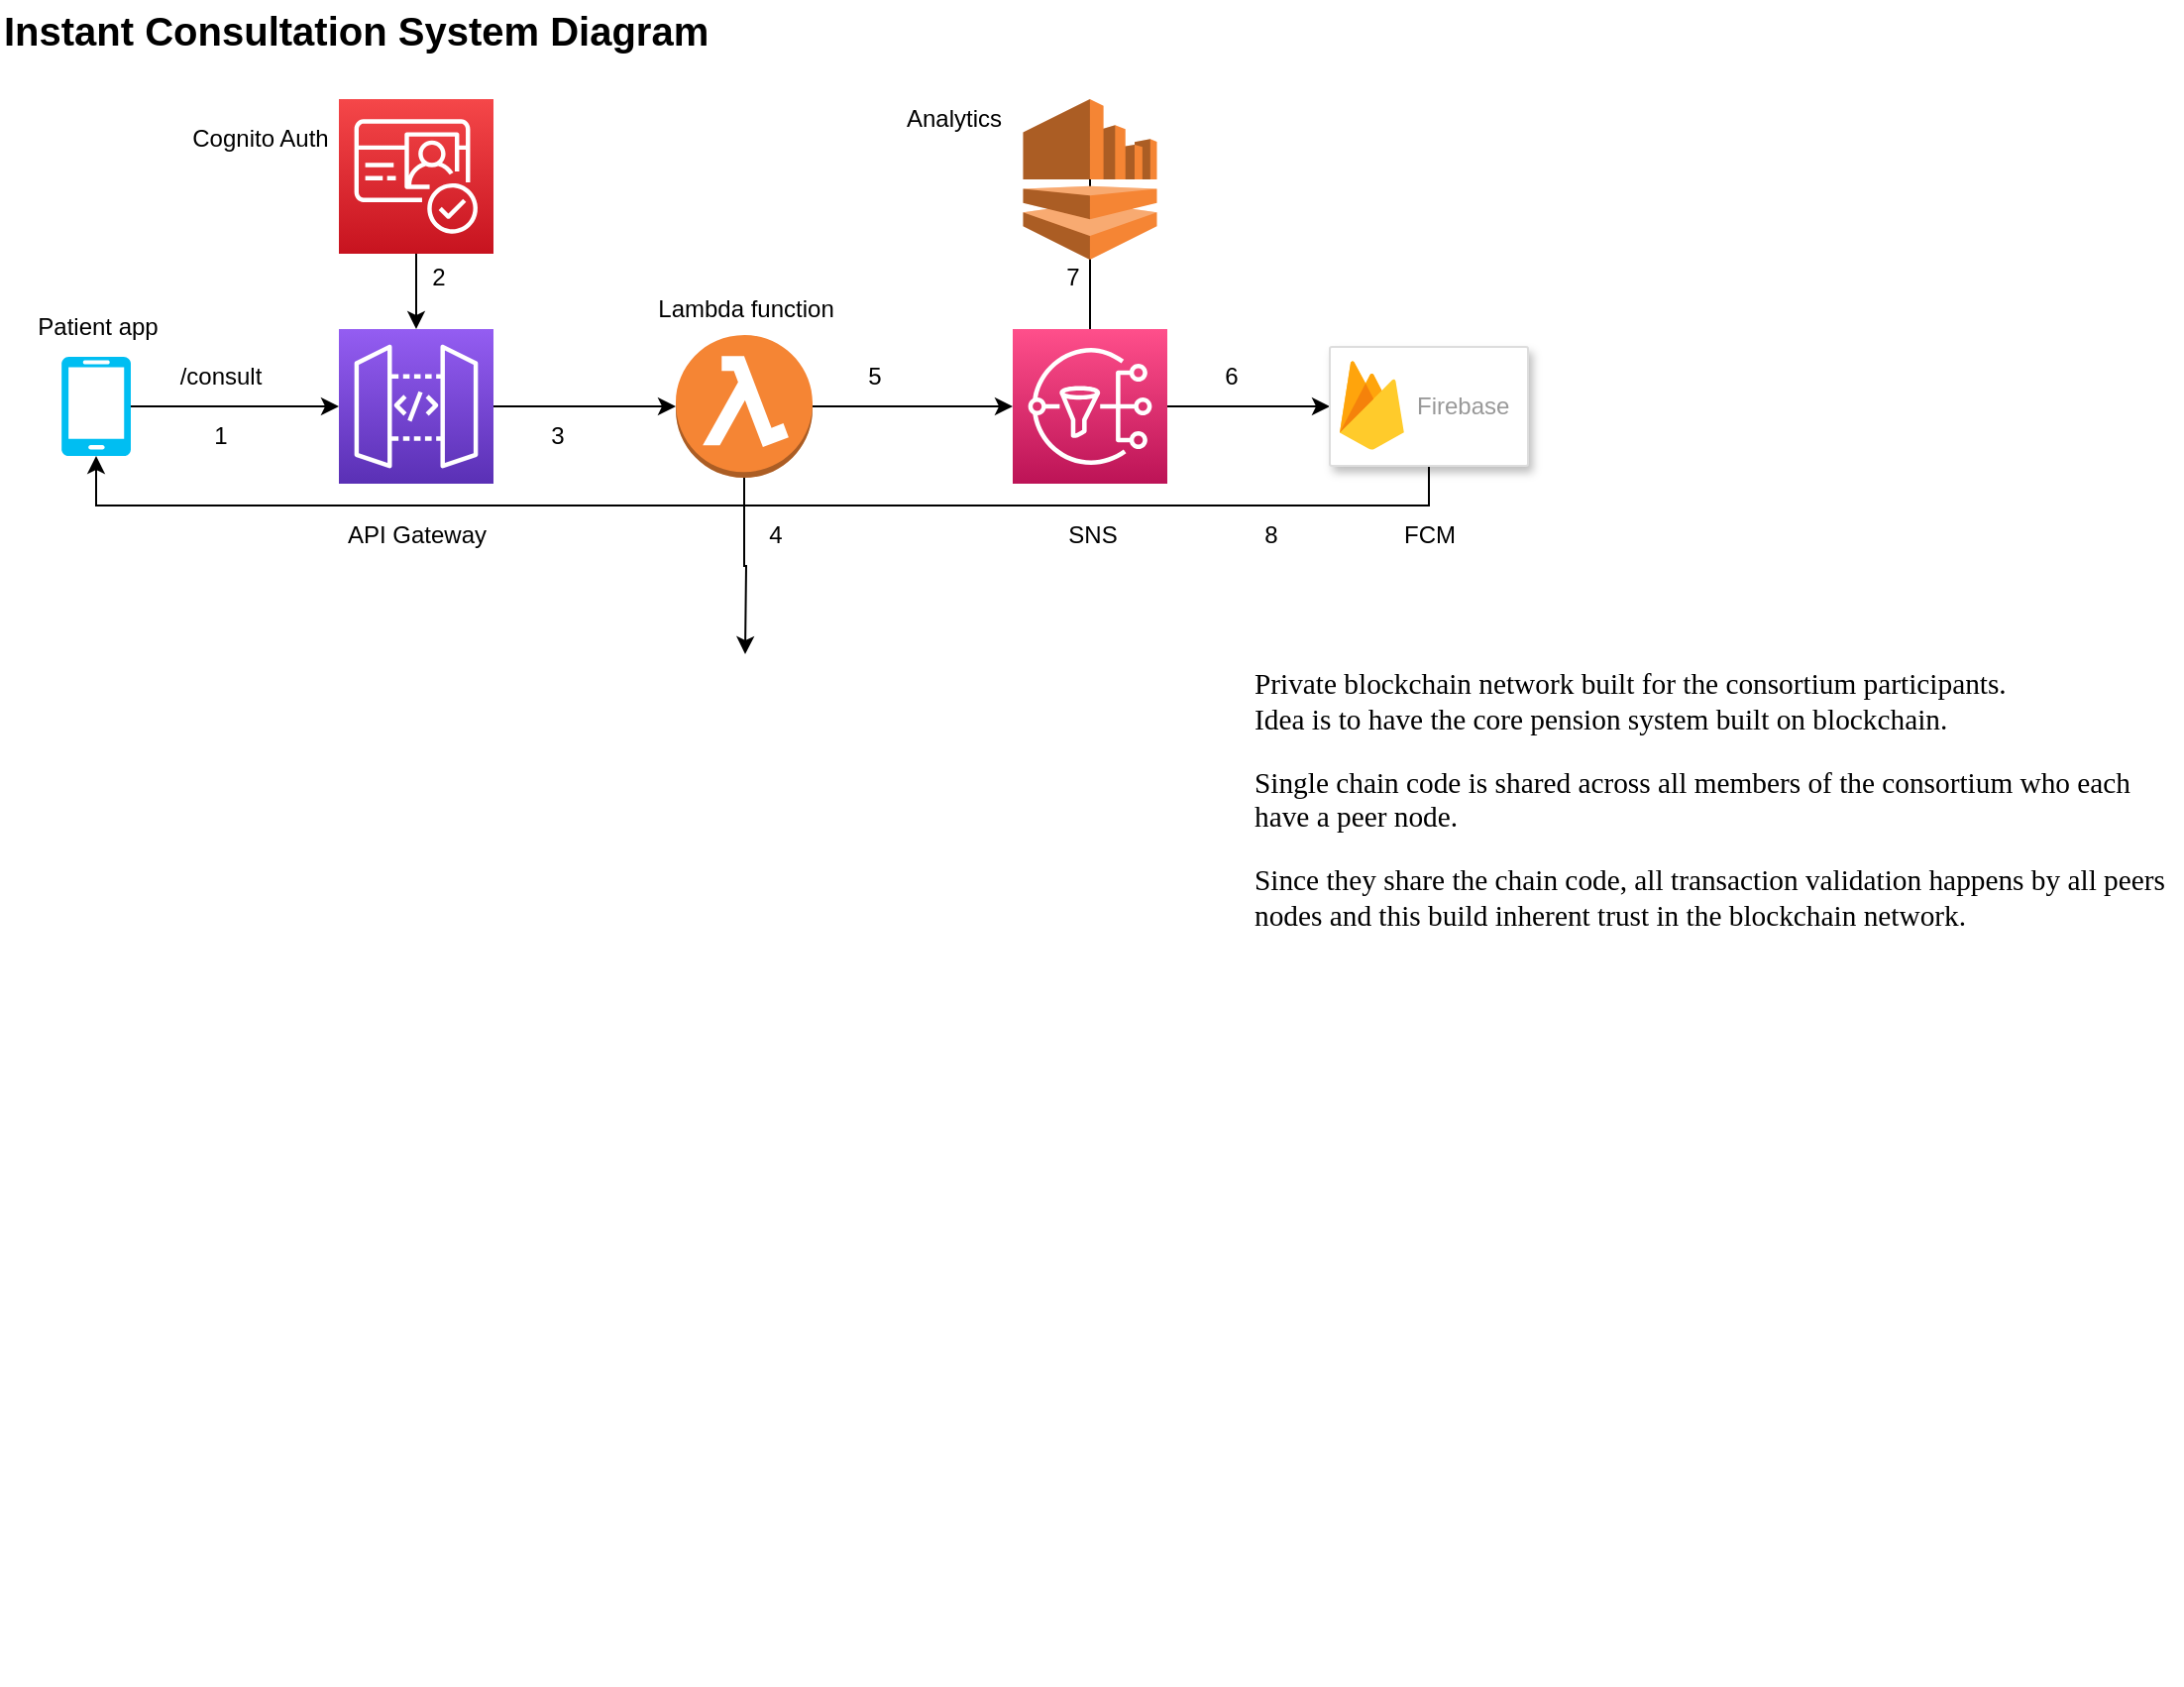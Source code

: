<mxfile version="20.2.2" type="github">
  <diagram id="8dOqQhNxFz7nHlCJ9IUA" name="Page-1">
    <mxGraphModel dx="868" dy="482" grid="1" gridSize="10" guides="1" tooltips="1" connect="1" arrows="1" fold="1" page="1" pageScale="1" pageWidth="850" pageHeight="1100" math="0" shadow="0">
      <root>
        <mxCell id="0" />
        <mxCell id="1" parent="0" />
        <mxCell id="uQbY0OOqVsN9o2MsZS_4-6" value="" style="edgeStyle=orthogonalEdgeStyle;rounded=0;orthogonalLoop=1;jettySize=auto;html=1;" parent="1" source="uQbY0OOqVsN9o2MsZS_4-2" target="uQbY0OOqVsN9o2MsZS_4-3" edge="1">
          <mxGeometry relative="1" as="geometry" />
        </mxCell>
        <mxCell id="uQbY0OOqVsN9o2MsZS_4-2" value="" style="verticalLabelPosition=bottom;html=1;verticalAlign=top;align=center;strokeColor=none;fillColor=#00BEF2;shape=mxgraph.azure.mobile;pointerEvents=1;" parent="1" vertex="1">
          <mxGeometry x="40" y="180" width="35" height="50" as="geometry" />
        </mxCell>
        <mxCell id="uQbY0OOqVsN9o2MsZS_4-12" value="" style="edgeStyle=orthogonalEdgeStyle;rounded=0;orthogonalLoop=1;jettySize=auto;html=1;" parent="1" source="uQbY0OOqVsN9o2MsZS_4-3" target="uQbY0OOqVsN9o2MsZS_4-7" edge="1">
          <mxGeometry relative="1" as="geometry" />
        </mxCell>
        <mxCell id="uQbY0OOqVsN9o2MsZS_4-3" value="" style="sketch=0;points=[[0,0,0],[0.25,0,0],[0.5,0,0],[0.75,0,0],[1,0,0],[0,1,0],[0.25,1,0],[0.5,1,0],[0.75,1,0],[1,1,0],[0,0.25,0],[0,0.5,0],[0,0.75,0],[1,0.25,0],[1,0.5,0],[1,0.75,0]];outlineConnect=0;fontColor=#232F3E;gradientColor=#945DF2;gradientDirection=north;fillColor=#5A30B5;strokeColor=#ffffff;dashed=0;verticalLabelPosition=bottom;verticalAlign=top;align=center;html=1;fontSize=12;fontStyle=0;aspect=fixed;shape=mxgraph.aws4.resourceIcon;resIcon=mxgraph.aws4.api_gateway;" parent="1" vertex="1">
          <mxGeometry x="180" y="166" width="78" height="78" as="geometry" />
        </mxCell>
        <mxCell id="uQbY0OOqVsN9o2MsZS_4-5" value="" style="edgeStyle=orthogonalEdgeStyle;rounded=0;orthogonalLoop=1;jettySize=auto;html=1;" parent="1" source="uQbY0OOqVsN9o2MsZS_4-4" target="uQbY0OOqVsN9o2MsZS_4-3" edge="1">
          <mxGeometry relative="1" as="geometry" />
        </mxCell>
        <mxCell id="uQbY0OOqVsN9o2MsZS_4-4" value="" style="sketch=0;points=[[0,0,0],[0.25,0,0],[0.5,0,0],[0.75,0,0],[1,0,0],[0,1,0],[0.25,1,0],[0.5,1,0],[0.75,1,0],[1,1,0],[0,0.25,0],[0,0.5,0],[0,0.75,0],[1,0.25,0],[1,0.5,0],[1,0.75,0]];outlineConnect=0;fontColor=#232F3E;gradientColor=#F54749;gradientDirection=north;fillColor=#C7131F;strokeColor=#ffffff;dashed=0;verticalLabelPosition=bottom;verticalAlign=top;align=center;html=1;fontSize=12;fontStyle=0;aspect=fixed;shape=mxgraph.aws4.resourceIcon;resIcon=mxgraph.aws4.cognito;" parent="1" vertex="1">
          <mxGeometry x="180" y="50" width="78" height="78" as="geometry" />
        </mxCell>
        <mxCell id="uQbY0OOqVsN9o2MsZS_4-14" value="" style="edgeStyle=orthogonalEdgeStyle;rounded=0;orthogonalLoop=1;jettySize=auto;html=1;" parent="1" source="uQbY0OOqVsN9o2MsZS_4-7" edge="1">
          <mxGeometry relative="1" as="geometry">
            <mxPoint x="385" y="330" as="targetPoint" />
          </mxGeometry>
        </mxCell>
        <mxCell id="uQbY0OOqVsN9o2MsZS_4-16" value="" style="edgeStyle=orthogonalEdgeStyle;rounded=0;orthogonalLoop=1;jettySize=auto;html=1;" parent="1" source="uQbY0OOqVsN9o2MsZS_4-7" target="uQbY0OOqVsN9o2MsZS_4-15" edge="1">
          <mxGeometry relative="1" as="geometry" />
        </mxCell>
        <mxCell id="uQbY0OOqVsN9o2MsZS_4-7" value="" style="outlineConnect=0;dashed=0;verticalLabelPosition=bottom;verticalAlign=top;align=center;html=1;shape=mxgraph.aws3.lambda_function;fillColor=#F58534;gradientColor=none;" parent="1" vertex="1">
          <mxGeometry x="350" y="169" width="69" height="72" as="geometry" />
        </mxCell>
        <mxCell id="uQbY0OOqVsN9o2MsZS_4-22" value="" style="edgeStyle=orthogonalEdgeStyle;rounded=0;orthogonalLoop=1;jettySize=auto;html=1;" parent="1" source="uQbY0OOqVsN9o2MsZS_4-15" target="uQbY0OOqVsN9o2MsZS_4-17" edge="1">
          <mxGeometry relative="1" as="geometry" />
        </mxCell>
        <mxCell id="uQbY0OOqVsN9o2MsZS_4-24" value="" style="edgeStyle=orthogonalEdgeStyle;rounded=0;orthogonalLoop=1;jettySize=auto;html=1;" parent="1" source="uQbY0OOqVsN9o2MsZS_4-15" edge="1">
          <mxGeometry relative="1" as="geometry">
            <mxPoint x="559" y="77" as="targetPoint" />
          </mxGeometry>
        </mxCell>
        <mxCell id="uQbY0OOqVsN9o2MsZS_4-15" value="" style="sketch=0;points=[[0,0,0],[0.25,0,0],[0.5,0,0],[0.75,0,0],[1,0,0],[0,1,0],[0.25,1,0],[0.5,1,0],[0.75,1,0],[1,1,0],[0,0.25,0],[0,0.5,0],[0,0.75,0],[1,0.25,0],[1,0.5,0],[1,0.75,0]];outlineConnect=0;fontColor=#232F3E;gradientColor=#FF4F8B;gradientDirection=north;fillColor=#BC1356;strokeColor=#ffffff;dashed=0;verticalLabelPosition=bottom;verticalAlign=top;align=center;html=1;fontSize=12;fontStyle=0;aspect=fixed;shape=mxgraph.aws4.resourceIcon;resIcon=mxgraph.aws4.sns;" parent="1" vertex="1">
          <mxGeometry x="520" y="166" width="78" height="78" as="geometry" />
        </mxCell>
        <mxCell id="uQbY0OOqVsN9o2MsZS_4-25" style="edgeStyle=orthogonalEdgeStyle;rounded=0;orthogonalLoop=1;jettySize=auto;html=1;exitX=0.5;exitY=1;exitDx=0;exitDy=0;entryX=0.5;entryY=1;entryDx=0;entryDy=0;entryPerimeter=0;" parent="1" source="uQbY0OOqVsN9o2MsZS_4-17" target="uQbY0OOqVsN9o2MsZS_4-2" edge="1">
          <mxGeometry relative="1" as="geometry" />
        </mxCell>
        <mxCell id="uQbY0OOqVsN9o2MsZS_4-17" value="" style="strokeColor=#dddddd;shadow=1;strokeWidth=1;rounded=1;absoluteArcSize=1;arcSize=2;" parent="1" vertex="1">
          <mxGeometry x="680" y="175" width="100" height="60" as="geometry" />
        </mxCell>
        <mxCell id="uQbY0OOqVsN9o2MsZS_4-18" value="Firebase" style="sketch=0;dashed=0;connectable=0;html=1;fillColor=#5184F3;strokeColor=none;shape=mxgraph.gcp2.firebase;part=1;labelPosition=right;verticalLabelPosition=middle;align=left;verticalAlign=middle;spacingLeft=5;fontColor=#999999;fontSize=12;" parent="uQbY0OOqVsN9o2MsZS_4-17" vertex="1">
          <mxGeometry width="32.4" height="45" relative="1" as="geometry">
            <mxPoint x="5" y="7" as="offset" />
          </mxGeometry>
        </mxCell>
        <mxCell id="uQbY0OOqVsN9o2MsZS_4-21" value="" style="outlineConnect=0;dashed=0;verticalLabelPosition=bottom;verticalAlign=top;align=center;html=1;shape=mxgraph.aws3.kinesis;fillColor=#F58534;gradientColor=none;" parent="1" vertex="1">
          <mxGeometry x="525.25" y="50" width="67.5" height="81" as="geometry" />
        </mxCell>
        <mxCell id="uQbY0OOqVsN9o2MsZS_4-26" value="Cognito Auth&lt;br&gt;" style="text;html=1;align=center;verticalAlign=middle;resizable=0;points=[];autosize=1;strokeColor=none;fillColor=none;" parent="1" vertex="1">
          <mxGeometry x="100" y="60" width="80" height="20" as="geometry" />
        </mxCell>
        <mxCell id="uQbY0OOqVsN9o2MsZS_4-27" value="Patient app&lt;br&gt;" style="text;html=1;align=center;verticalAlign=middle;resizable=0;points=[];autosize=1;strokeColor=none;fillColor=none;" parent="1" vertex="1">
          <mxGeometry x="17.5" y="155" width="80" height="20" as="geometry" />
        </mxCell>
        <mxCell id="uQbY0OOqVsN9o2MsZS_4-28" value="API Gateway" style="text;html=1;align=center;verticalAlign=middle;resizable=0;points=[];autosize=1;strokeColor=none;fillColor=none;" parent="1" vertex="1">
          <mxGeometry x="174" y="260" width="90" height="20" as="geometry" />
        </mxCell>
        <mxCell id="uQbY0OOqVsN9o2MsZS_4-29" value="Lambda function" style="text;html=1;align=center;verticalAlign=middle;resizable=0;points=[];autosize=1;strokeColor=none;fillColor=none;" parent="1" vertex="1">
          <mxGeometry x="335" y="146" width="100" height="20" as="geometry" />
        </mxCell>
        <mxCell id="uQbY0OOqVsN9o2MsZS_4-31" value="SNS" style="text;html=1;align=center;verticalAlign=middle;resizable=0;points=[];autosize=1;strokeColor=none;fillColor=none;" parent="1" vertex="1">
          <mxGeometry x="540" y="260" width="40" height="20" as="geometry" />
        </mxCell>
        <mxCell id="uQbY0OOqVsN9o2MsZS_4-32" value="FCM" style="text;html=1;align=center;verticalAlign=middle;resizable=0;points=[];autosize=1;strokeColor=none;fillColor=none;" parent="1" vertex="1">
          <mxGeometry x="710" y="260" width="40" height="20" as="geometry" />
        </mxCell>
        <mxCell id="uQbY0OOqVsN9o2MsZS_4-33" value="Analytics" style="text;html=1;align=center;verticalAlign=middle;resizable=0;points=[];autosize=1;strokeColor=none;fillColor=none;" parent="1" vertex="1">
          <mxGeometry x="460" y="50" width="60" height="20" as="geometry" />
        </mxCell>
        <mxCell id="uQbY0OOqVsN9o2MsZS_4-34" value="/consult" style="text;html=1;align=center;verticalAlign=middle;resizable=0;points=[];autosize=1;strokeColor=none;fillColor=none;" parent="1" vertex="1">
          <mxGeometry x="90" y="180" width="60" height="20" as="geometry" />
        </mxCell>
        <mxCell id="uQbY0OOqVsN9o2MsZS_4-36" value="1" style="text;html=1;align=center;verticalAlign=middle;resizable=0;points=[];autosize=1;strokeColor=none;fillColor=none;" parent="1" vertex="1">
          <mxGeometry x="110" y="210" width="20" height="20" as="geometry" />
        </mxCell>
        <mxCell id="uQbY0OOqVsN9o2MsZS_4-37" value="2" style="text;html=1;align=center;verticalAlign=middle;resizable=0;points=[];autosize=1;strokeColor=none;fillColor=none;" parent="1" vertex="1">
          <mxGeometry x="220" y="130" width="20" height="20" as="geometry" />
        </mxCell>
        <mxCell id="uQbY0OOqVsN9o2MsZS_4-38" value="3" style="text;html=1;align=center;verticalAlign=middle;resizable=0;points=[];autosize=1;strokeColor=none;fillColor=none;" parent="1" vertex="1">
          <mxGeometry x="280" y="210" width="20" height="20" as="geometry" />
        </mxCell>
        <mxCell id="uQbY0OOqVsN9o2MsZS_4-39" value="5" style="text;html=1;align=center;verticalAlign=middle;resizable=0;points=[];autosize=1;strokeColor=none;fillColor=none;" parent="1" vertex="1">
          <mxGeometry x="440" y="180" width="20" height="20" as="geometry" />
        </mxCell>
        <mxCell id="uQbY0OOqVsN9o2MsZS_4-40" value="4" style="text;html=1;align=center;verticalAlign=middle;resizable=0;points=[];autosize=1;strokeColor=none;fillColor=none;" parent="1" vertex="1">
          <mxGeometry x="390" y="260" width="20" height="20" as="geometry" />
        </mxCell>
        <mxCell id="uQbY0OOqVsN9o2MsZS_4-41" value="6" style="text;html=1;align=center;verticalAlign=middle;resizable=0;points=[];autosize=1;strokeColor=none;fillColor=none;" parent="1" vertex="1">
          <mxGeometry x="620" y="180" width="20" height="20" as="geometry" />
        </mxCell>
        <mxCell id="uQbY0OOqVsN9o2MsZS_4-42" value="7" style="text;html=1;align=center;verticalAlign=middle;resizable=0;points=[];autosize=1;strokeColor=none;fillColor=none;" parent="1" vertex="1">
          <mxGeometry x="540" y="130" width="20" height="20" as="geometry" />
        </mxCell>
        <mxCell id="uQbY0OOqVsN9o2MsZS_4-43" value="8" style="text;html=1;align=center;verticalAlign=middle;resizable=0;points=[];autosize=1;strokeColor=none;fillColor=none;" parent="1" vertex="1">
          <mxGeometry x="640" y="260" width="20" height="20" as="geometry" />
        </mxCell>
        <mxCell id="9TPnchIGxfR3YSEjxNPW-2" value="Instant Consultation System Diagram" style="text;html=1;align=left;verticalAlign=middle;resizable=0;points=[];autosize=1;strokeColor=none;fillColor=none;fontStyle=1;fontSize=20;" parent="1" vertex="1">
          <mxGeometry x="9" width="370" height="30" as="geometry" />
        </mxCell>
        <mxCell id="5XcOezAhPOBXz5qoctrz-1" value="" style="shape=image;verticalLabelPosition=bottom;labelBackgroundColor=default;verticalAlign=top;aspect=fixed;imageAspect=0;image=https://docs.aws.amazon.com/images/managed-blockchain/latest/hyperledger-fabric-dev/images/blockchain-architecture.png;" vertex="1" parent="1">
          <mxGeometry x="174" y="330" width="441" height="520" as="geometry" />
        </mxCell>
        <mxCell id="5XcOezAhPOBXz5qoctrz-3" value="&lt;p style=&quot;margin:0in;font-family:Calibri;font-size:11.0pt&quot;&gt;Private blockchain network built for the consortium participants.&lt;/p&gt;&lt;span data-darkreader-inline-color=&quot;&quot; data-darkreader-inline-bgcolor=&quot;&quot; style=&quot;font-family: Calibri; font-size: 11pt; background-color: initial; color: rgb(0, 0, 0); --darkreader-inline-bgcolor: initial; --darkreader-inline-color:#e8e6e3;&quot;&gt;Idea is to have the&amp;nbsp;&lt;span data-darkreader-inline-color=&quot;&quot; data-darkreader-inline-bgcolor=&quot;&quot; style=&quot;font-size: 11pt; background-color: initial; color: rgb(0, 0, 0); --darkreader-inline-bgcolor: initial; --darkreader-inline-color:#e8e6e3;&quot;&gt;core pension system built on blockchain.&lt;/span&gt;&lt;br&gt;&lt;/span&gt;&lt;br&gt;&lt;span data-darkreader-inline-color=&quot;&quot; data-darkreader-inline-bgcolor=&quot;&quot; style=&quot;font-family: Calibri; font-size: 11pt; background-color: initial; color: rgb(0, 0, 0); --darkreader-inline-bgcolor: initial; --darkreader-inline-color:#e8e6e3;&quot;&gt;Single chain code is&amp;nbsp;&lt;span data-darkreader-inline-color=&quot;&quot; data-darkreader-inline-bgcolor=&quot;&quot; style=&quot;font-size: 11pt; background-color: initial; color: rgb(0, 0, 0); --darkreader-inline-bgcolor: initial; --darkreader-inline-color:#e8e6e3;&quot;&gt;shared across all members of the consortium who each have a peer node.&lt;/span&gt;&lt;br&gt;&lt;/span&gt;&lt;br&gt;&lt;span data-darkreader-inline-color=&quot;&quot; data-darkreader-inline-bgcolor=&quot;&quot; style=&quot;font-family: Calibri; font-size: 11pt; background-color: initial; color: rgb(0, 0, 0); --darkreader-inline-bgcolor: initial; --darkreader-inline-color:#e8e6e3;&quot;&gt;Since they share the&amp;nbsp;&lt;span data-darkreader-inline-color=&quot;&quot; data-darkreader-inline-bgcolor=&quot;&quot; style=&quot;font-size: 11pt; background-color: initial; color: rgb(0, 0, 0); --darkreader-inline-bgcolor: initial; --darkreader-inline-color:#e8e6e3;&quot;&gt;chain code, all transaction validation happens by all peers nodes and this&amp;nbsp;&lt;span data-darkreader-inline-color=&quot;&quot; data-darkreader-inline-bgcolor=&quot;&quot; style=&quot;font-size: 11pt; background-color: initial; color: rgb(0, 0, 0); --darkreader-inline-bgcolor: initial; --darkreader-inline-color:#e8e6e3;&quot;&gt;build inherent trust in the blockchain network.&lt;/span&gt;&lt;br&gt;&lt;/span&gt;&lt;/span&gt;" style="text;whiteSpace=wrap;html=1;" vertex="1" parent="1">
          <mxGeometry x="640" y="330" width="470" height="160" as="geometry" />
        </mxCell>
      </root>
    </mxGraphModel>
  </diagram>
</mxfile>
